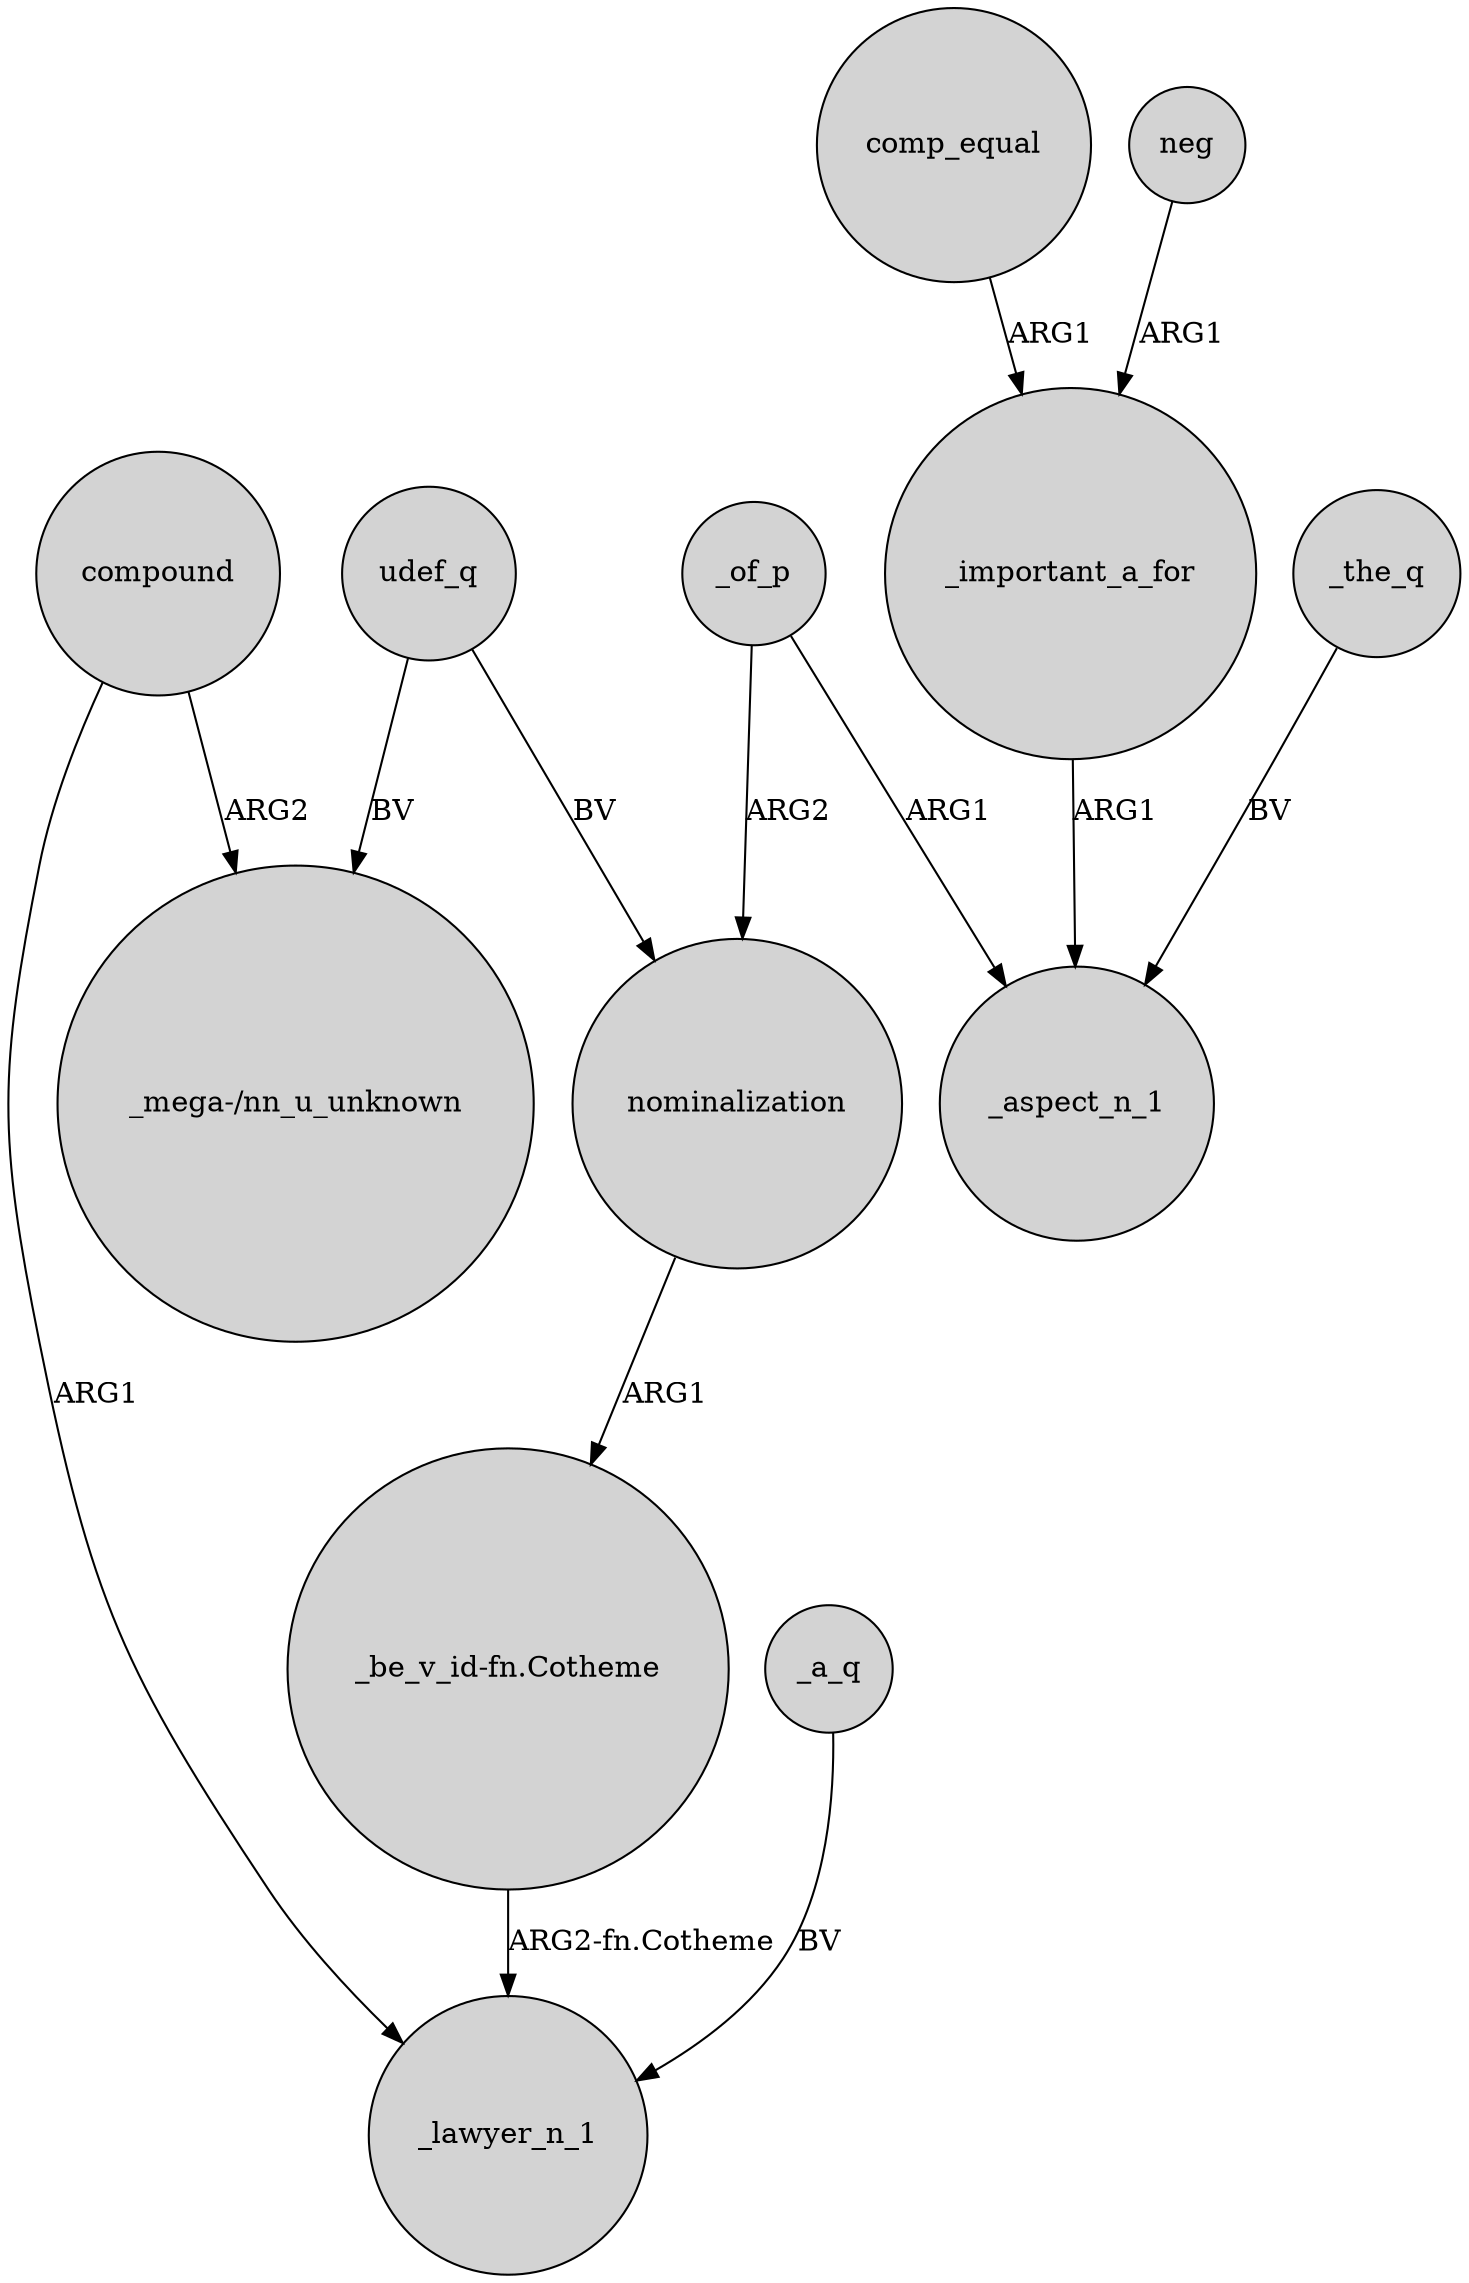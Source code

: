 digraph {
	node [shape=circle style=filled]
	udef_q -> "_mega-/nn_u_unknown" [label=BV]
	compound -> _lawyer_n_1 [label=ARG1]
	nominalization -> "_be_v_id-fn.Cotheme" [label=ARG1]
	compound -> "_mega-/nn_u_unknown" [label=ARG2]
	"_be_v_id-fn.Cotheme" -> _lawyer_n_1 [label="ARG2-fn.Cotheme"]
	_the_q -> _aspect_n_1 [label=BV]
	_of_p -> nominalization [label=ARG2]
	comp_equal -> _important_a_for [label=ARG1]
	_important_a_for -> _aspect_n_1 [label=ARG1]
	neg -> _important_a_for [label=ARG1]
	_a_q -> _lawyer_n_1 [label=BV]
	udef_q -> nominalization [label=BV]
	_of_p -> _aspect_n_1 [label=ARG1]
}
